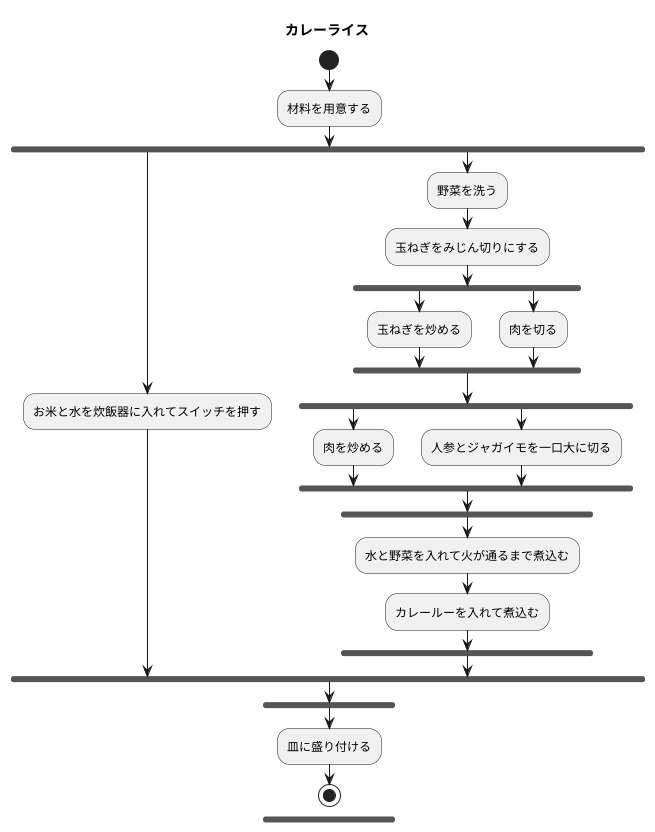 @startuml カレーライス作り
title カレーライス
start
:材料を用意する;
fork 
:お米と水を炊飯器に入れてスイッチを押す;
fork again
:野菜を洗う;
:玉ねぎをみじん切りにする;
fork
:玉ねぎを炒める;
fork again
:肉を切る;
end fork
fork
:肉を炒める;
fork again
:人参とジャガイモを一口大に切る;
end fork
fork
:水と野菜を入れて火が通るまで煮込む;
:カレールーを入れて煮込む;
end fork
end fork
fork 
:皿に盛り付ける;
stop
@enduml
